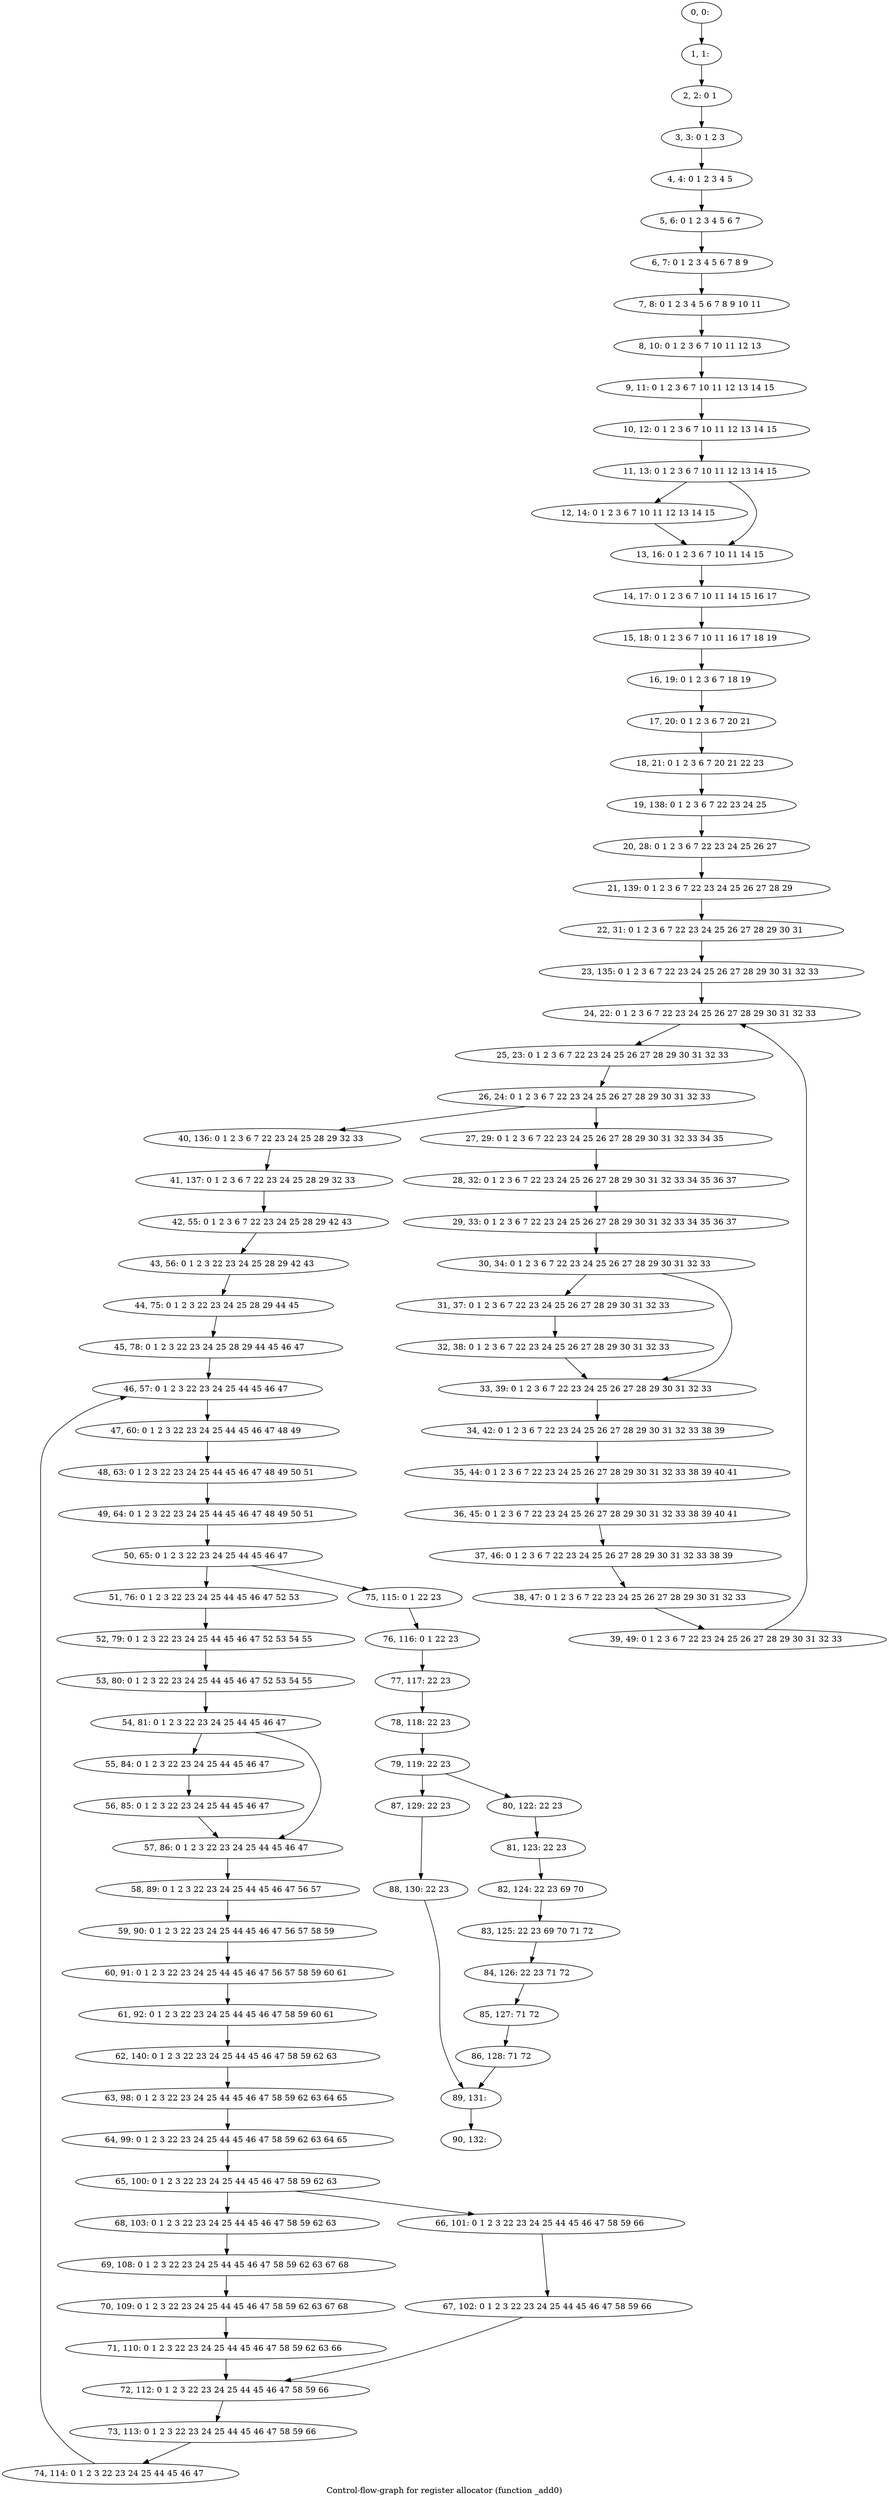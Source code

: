 digraph G {
graph [label="Control-flow-graph for register allocator (function _add0)"]
0[label="0, 0: "];
1[label="1, 1: "];
2[label="2, 2: 0 1 "];
3[label="3, 3: 0 1 2 3 "];
4[label="4, 4: 0 1 2 3 4 5 "];
5[label="5, 6: 0 1 2 3 4 5 6 7 "];
6[label="6, 7: 0 1 2 3 4 5 6 7 8 9 "];
7[label="7, 8: 0 1 2 3 4 5 6 7 8 9 10 11 "];
8[label="8, 10: 0 1 2 3 6 7 10 11 12 13 "];
9[label="9, 11: 0 1 2 3 6 7 10 11 12 13 14 15 "];
10[label="10, 12: 0 1 2 3 6 7 10 11 12 13 14 15 "];
11[label="11, 13: 0 1 2 3 6 7 10 11 12 13 14 15 "];
12[label="12, 14: 0 1 2 3 6 7 10 11 12 13 14 15 "];
13[label="13, 16: 0 1 2 3 6 7 10 11 14 15 "];
14[label="14, 17: 0 1 2 3 6 7 10 11 14 15 16 17 "];
15[label="15, 18: 0 1 2 3 6 7 10 11 16 17 18 19 "];
16[label="16, 19: 0 1 2 3 6 7 18 19 "];
17[label="17, 20: 0 1 2 3 6 7 20 21 "];
18[label="18, 21: 0 1 2 3 6 7 20 21 22 23 "];
19[label="19, 138: 0 1 2 3 6 7 22 23 24 25 "];
20[label="20, 28: 0 1 2 3 6 7 22 23 24 25 26 27 "];
21[label="21, 139: 0 1 2 3 6 7 22 23 24 25 26 27 28 29 "];
22[label="22, 31: 0 1 2 3 6 7 22 23 24 25 26 27 28 29 30 31 "];
23[label="23, 135: 0 1 2 3 6 7 22 23 24 25 26 27 28 29 30 31 32 33 "];
24[label="24, 22: 0 1 2 3 6 7 22 23 24 25 26 27 28 29 30 31 32 33 "];
25[label="25, 23: 0 1 2 3 6 7 22 23 24 25 26 27 28 29 30 31 32 33 "];
26[label="26, 24: 0 1 2 3 6 7 22 23 24 25 26 27 28 29 30 31 32 33 "];
27[label="27, 29: 0 1 2 3 6 7 22 23 24 25 26 27 28 29 30 31 32 33 34 35 "];
28[label="28, 32: 0 1 2 3 6 7 22 23 24 25 26 27 28 29 30 31 32 33 34 35 36 37 "];
29[label="29, 33: 0 1 2 3 6 7 22 23 24 25 26 27 28 29 30 31 32 33 34 35 36 37 "];
30[label="30, 34: 0 1 2 3 6 7 22 23 24 25 26 27 28 29 30 31 32 33 "];
31[label="31, 37: 0 1 2 3 6 7 22 23 24 25 26 27 28 29 30 31 32 33 "];
32[label="32, 38: 0 1 2 3 6 7 22 23 24 25 26 27 28 29 30 31 32 33 "];
33[label="33, 39: 0 1 2 3 6 7 22 23 24 25 26 27 28 29 30 31 32 33 "];
34[label="34, 42: 0 1 2 3 6 7 22 23 24 25 26 27 28 29 30 31 32 33 38 39 "];
35[label="35, 44: 0 1 2 3 6 7 22 23 24 25 26 27 28 29 30 31 32 33 38 39 40 41 "];
36[label="36, 45: 0 1 2 3 6 7 22 23 24 25 26 27 28 29 30 31 32 33 38 39 40 41 "];
37[label="37, 46: 0 1 2 3 6 7 22 23 24 25 26 27 28 29 30 31 32 33 38 39 "];
38[label="38, 47: 0 1 2 3 6 7 22 23 24 25 26 27 28 29 30 31 32 33 "];
39[label="39, 49: 0 1 2 3 6 7 22 23 24 25 26 27 28 29 30 31 32 33 "];
40[label="40, 136: 0 1 2 3 6 7 22 23 24 25 28 29 32 33 "];
41[label="41, 137: 0 1 2 3 6 7 22 23 24 25 28 29 32 33 "];
42[label="42, 55: 0 1 2 3 6 7 22 23 24 25 28 29 42 43 "];
43[label="43, 56: 0 1 2 3 22 23 24 25 28 29 42 43 "];
44[label="44, 75: 0 1 2 3 22 23 24 25 28 29 44 45 "];
45[label="45, 78: 0 1 2 3 22 23 24 25 28 29 44 45 46 47 "];
46[label="46, 57: 0 1 2 3 22 23 24 25 44 45 46 47 "];
47[label="47, 60: 0 1 2 3 22 23 24 25 44 45 46 47 48 49 "];
48[label="48, 63: 0 1 2 3 22 23 24 25 44 45 46 47 48 49 50 51 "];
49[label="49, 64: 0 1 2 3 22 23 24 25 44 45 46 47 48 49 50 51 "];
50[label="50, 65: 0 1 2 3 22 23 24 25 44 45 46 47 "];
51[label="51, 76: 0 1 2 3 22 23 24 25 44 45 46 47 52 53 "];
52[label="52, 79: 0 1 2 3 22 23 24 25 44 45 46 47 52 53 54 55 "];
53[label="53, 80: 0 1 2 3 22 23 24 25 44 45 46 47 52 53 54 55 "];
54[label="54, 81: 0 1 2 3 22 23 24 25 44 45 46 47 "];
55[label="55, 84: 0 1 2 3 22 23 24 25 44 45 46 47 "];
56[label="56, 85: 0 1 2 3 22 23 24 25 44 45 46 47 "];
57[label="57, 86: 0 1 2 3 22 23 24 25 44 45 46 47 "];
58[label="58, 89: 0 1 2 3 22 23 24 25 44 45 46 47 56 57 "];
59[label="59, 90: 0 1 2 3 22 23 24 25 44 45 46 47 56 57 58 59 "];
60[label="60, 91: 0 1 2 3 22 23 24 25 44 45 46 47 56 57 58 59 60 61 "];
61[label="61, 92: 0 1 2 3 22 23 24 25 44 45 46 47 58 59 60 61 "];
62[label="62, 140: 0 1 2 3 22 23 24 25 44 45 46 47 58 59 62 63 "];
63[label="63, 98: 0 1 2 3 22 23 24 25 44 45 46 47 58 59 62 63 64 65 "];
64[label="64, 99: 0 1 2 3 22 23 24 25 44 45 46 47 58 59 62 63 64 65 "];
65[label="65, 100: 0 1 2 3 22 23 24 25 44 45 46 47 58 59 62 63 "];
66[label="66, 101: 0 1 2 3 22 23 24 25 44 45 46 47 58 59 66 "];
67[label="67, 102: 0 1 2 3 22 23 24 25 44 45 46 47 58 59 66 "];
68[label="68, 103: 0 1 2 3 22 23 24 25 44 45 46 47 58 59 62 63 "];
69[label="69, 108: 0 1 2 3 22 23 24 25 44 45 46 47 58 59 62 63 67 68 "];
70[label="70, 109: 0 1 2 3 22 23 24 25 44 45 46 47 58 59 62 63 67 68 "];
71[label="71, 110: 0 1 2 3 22 23 24 25 44 45 46 47 58 59 62 63 66 "];
72[label="72, 112: 0 1 2 3 22 23 24 25 44 45 46 47 58 59 66 "];
73[label="73, 113: 0 1 2 3 22 23 24 25 44 45 46 47 58 59 66 "];
74[label="74, 114: 0 1 2 3 22 23 24 25 44 45 46 47 "];
75[label="75, 115: 0 1 22 23 "];
76[label="76, 116: 0 1 22 23 "];
77[label="77, 117: 22 23 "];
78[label="78, 118: 22 23 "];
79[label="79, 119: 22 23 "];
80[label="80, 122: 22 23 "];
81[label="81, 123: 22 23 "];
82[label="82, 124: 22 23 69 70 "];
83[label="83, 125: 22 23 69 70 71 72 "];
84[label="84, 126: 22 23 71 72 "];
85[label="85, 127: 71 72 "];
86[label="86, 128: 71 72 "];
87[label="87, 129: 22 23 "];
88[label="88, 130: 22 23 "];
89[label="89, 131: "];
90[label="90, 132: "];
0->1 ;
1->2 ;
2->3 ;
3->4 ;
4->5 ;
5->6 ;
6->7 ;
7->8 ;
8->9 ;
9->10 ;
10->11 ;
11->12 ;
11->13 ;
12->13 ;
13->14 ;
14->15 ;
15->16 ;
16->17 ;
17->18 ;
18->19 ;
19->20 ;
20->21 ;
21->22 ;
22->23 ;
23->24 ;
24->25 ;
25->26 ;
26->27 ;
26->40 ;
27->28 ;
28->29 ;
29->30 ;
30->31 ;
30->33 ;
31->32 ;
32->33 ;
33->34 ;
34->35 ;
35->36 ;
36->37 ;
37->38 ;
38->39 ;
39->24 ;
40->41 ;
41->42 ;
42->43 ;
43->44 ;
44->45 ;
45->46 ;
46->47 ;
47->48 ;
48->49 ;
49->50 ;
50->51 ;
50->75 ;
51->52 ;
52->53 ;
53->54 ;
54->55 ;
54->57 ;
55->56 ;
56->57 ;
57->58 ;
58->59 ;
59->60 ;
60->61 ;
61->62 ;
62->63 ;
63->64 ;
64->65 ;
65->66 ;
65->68 ;
66->67 ;
67->72 ;
68->69 ;
69->70 ;
70->71 ;
71->72 ;
72->73 ;
73->74 ;
74->46 ;
75->76 ;
76->77 ;
77->78 ;
78->79 ;
79->80 ;
79->87 ;
80->81 ;
81->82 ;
82->83 ;
83->84 ;
84->85 ;
85->86 ;
86->89 ;
87->88 ;
88->89 ;
89->90 ;
}
